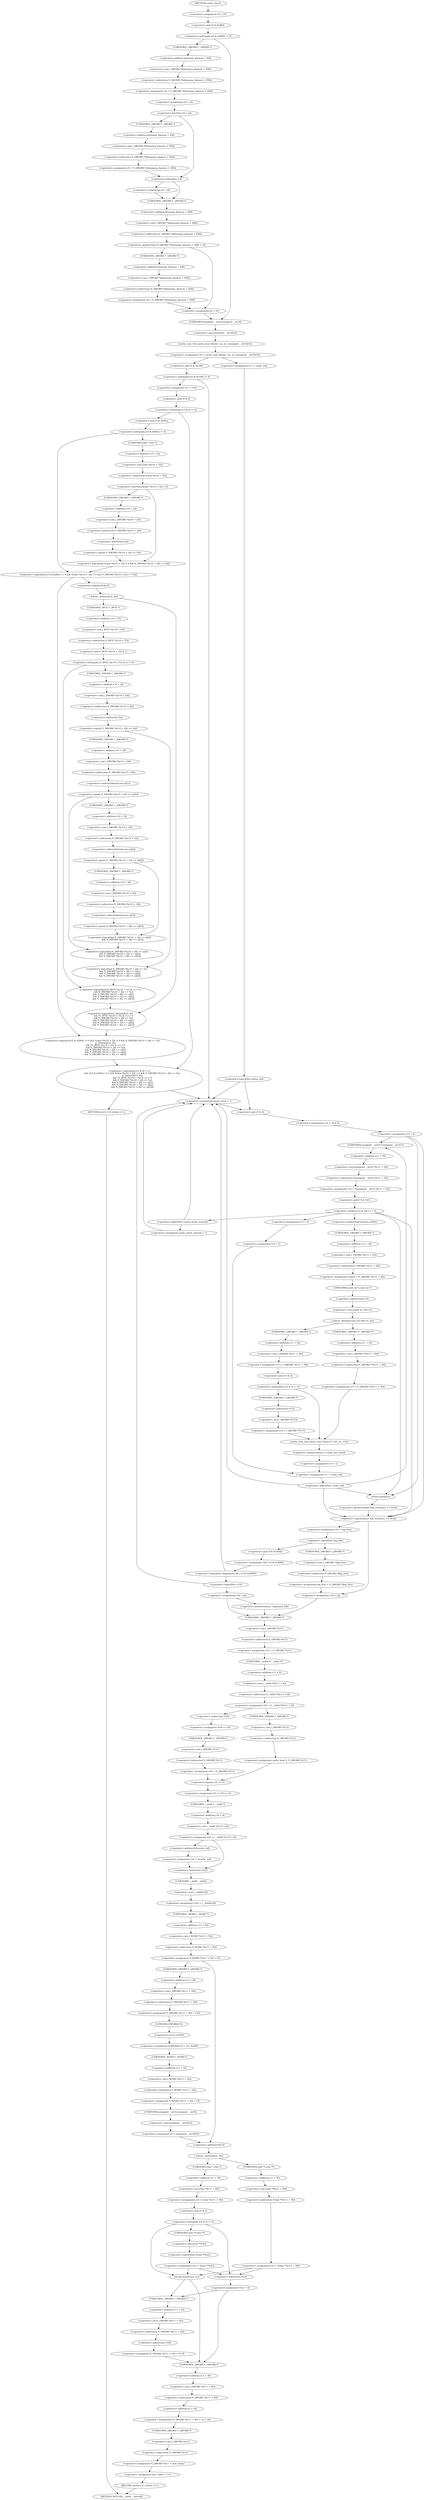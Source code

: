 digraph cache_insert {  
"1000142" [label = "(<operator>.assignment,v5 = a5)" ]
"1000146" [label = "(<operator>.notEquals,(a5 & 0x980) != 0)" ]
"1000147" [label = "(<operator>.and,a5 & 0x980)" ]
"1000152" [label = "(<operator>.assignment,v8 = *(_QWORD *)(dnsmasq_daemon + 456))" ]
"1000154" [label = "(<operator>.indirection,*(_QWORD *)(dnsmasq_daemon + 456))" ]
"1000155" [label = "(<operator>.cast,(_QWORD *)(dnsmasq_daemon + 456))" ]
"1000156" [label = "(UNKNOWN,_QWORD *,_QWORD *)" ]
"1000157" [label = "(<operator>.addition,dnsmasq_daemon + 456)" ]
"1000160" [label = "(<operator>.assignment,v9 = a4)" ]
"1000164" [label = "(<operator>.lessThan,v8 < a4)" ]
"1000167" [label = "(<operator>.assignment,v9 = *(_QWORD *)(dnsmasq_daemon + 456))" ]
"1000169" [label = "(<operator>.indirection,*(_QWORD *)(dnsmasq_daemon + 456))" ]
"1000170" [label = "(<operator>.cast,(_QWORD *)(dnsmasq_daemon + 456))" ]
"1000171" [label = "(UNKNOWN,_QWORD *,_QWORD *)" ]
"1000172" [label = "(<operator>.addition,dnsmasq_daemon + 456)" ]
"1000176" [label = "(<operator>.logicalNot,!v8)" ]
"1000178" [label = "(<operator>.assignment,v9 = a4)" ]
"1000182" [label = "(<operator>.greaterThan,*(_QWORD *)(dnsmasq_daemon + 448) > v9)" ]
"1000183" [label = "(<operator>.indirection,*(_QWORD *)(dnsmasq_daemon + 448))" ]
"1000184" [label = "(<operator>.cast,(_QWORD *)(dnsmasq_daemon + 448))" ]
"1000185" [label = "(UNKNOWN,_QWORD *,_QWORD *)" ]
"1000186" [label = "(<operator>.addition,dnsmasq_daemon + 448)" ]
"1000190" [label = "(<operator>.assignment,v9 = *(_QWORD *)(dnsmasq_daemon + 448))" ]
"1000192" [label = "(<operator>.indirection,*(_QWORD *)(dnsmasq_daemon + 448))" ]
"1000193" [label = "(<operator>.cast,(_QWORD *)(dnsmasq_daemon + 448))" ]
"1000194" [label = "(UNKNOWN,_QWORD *,_QWORD *)" ]
"1000195" [label = "(<operator>.addition,dnsmasq_daemon + 448)" ]
"1000198" [label = "(<operator>.assignment,a4 = v9)" ]
"1000204" [label = "(<operator>.assignment,v10 = cache_scan_free(a1, a2, a3, (unsigned __int16)v5))" ]
"1000206" [label = "(cache_scan_free,cache_scan_free(a1, a2, a3, (unsigned __int16)v5))" ]
"1000210" [label = "(<operator>.cast,(unsigned __int16)v5)" ]
"1000211" [label = "(UNKNOWN,unsigned __int16,unsigned __int16)" ]
"1000217" [label = "(<operator>.notEquals,(v5 & 0x180) != 0)" ]
"1000218" [label = "(<operator>.and,v5 & 0x180)" ]
"1000223" [label = "(<operator>.assignment,v11 = v10)" ]
"1000227" [label = "(<operator>.logicalAnd,(v5 & 8) != 0\n        && ((v5 & 0x80u) != 0 && *(char *)(v10 + 52) < 0 && *(_DWORD *)(v10 + 24) == *a2\n         || _bittest(&v5, 8u)\n         && (*(_BYTE *)(v10 + 53) & 1) != 0\n         && *(_DWORD *)(v10 + 24) == *a2\n         && *(_DWORD *)(v10 + 28) == a2[1]\n         && *(_DWORD *)(v10 + 32) == a2[2]\n         && *(_DWORD *)(v10 + 36) == a2[3]))" ]
"1000228" [label = "(<operator>.notEquals,(v5 & 8) != 0)" ]
"1000229" [label = "(<operator>.and,v5 & 8)" ]
"1000233" [label = "(<operator>.logicalOr,(v5 & 0x80u) != 0 && *(char *)(v10 + 52) < 0 && *(_DWORD *)(v10 + 24) == *a2\n         || _bittest(&v5, 8u)\n         && (*(_BYTE *)(v10 + 53) & 1) != 0\n         && *(_DWORD *)(v10 + 24) == *a2\n         && *(_DWORD *)(v10 + 28) == a2[1]\n         && *(_DWORD *)(v10 + 32) == a2[2]\n         && *(_DWORD *)(v10 + 36) == a2[3])" ]
"1000234" [label = "(<operator>.logicalAnd,(v5 & 0x80u) != 0 && *(char *)(v10 + 52) < 0 && *(_DWORD *)(v10 + 24) == *a2)" ]
"1000235" [label = "(<operator>.notEquals,(v5 & 0x80u) != 0)" ]
"1000236" [label = "(<operator>.and,v5 & 0x80u)" ]
"1000240" [label = "(<operator>.logicalAnd,*(char *)(v10 + 52) < 0 && *(_DWORD *)(v10 + 24) == *a2)" ]
"1000241" [label = "(<operator>.lessThan,*(char *)(v10 + 52) < 0)" ]
"1000242" [label = "(<operator>.indirection,*(char *)(v10 + 52))" ]
"1000243" [label = "(<operator>.cast,(char *)(v10 + 52))" ]
"1000244" [label = "(UNKNOWN,char *,char *)" ]
"1000245" [label = "(<operator>.addition,v10 + 52)" ]
"1000249" [label = "(<operator>.equals,*(_DWORD *)(v10 + 24) == *a2)" ]
"1000250" [label = "(<operator>.indirection,*(_DWORD *)(v10 + 24))" ]
"1000251" [label = "(<operator>.cast,(_DWORD *)(v10 + 24))" ]
"1000252" [label = "(UNKNOWN,_DWORD *,_DWORD *)" ]
"1000253" [label = "(<operator>.addition,v10 + 24)" ]
"1000256" [label = "(<operator>.indirection,*a2)" ]
"1000258" [label = "(<operator>.logicalAnd,_bittest(&v5, 8u)\n         && (*(_BYTE *)(v10 + 53) & 1) != 0\n         && *(_DWORD *)(v10 + 24) == *a2\n         && *(_DWORD *)(v10 + 28) == a2[1]\n         && *(_DWORD *)(v10 + 32) == a2[2]\n         && *(_DWORD *)(v10 + 36) == a2[3])" ]
"1000259" [label = "(_bittest,_bittest(&v5, 8u))" ]
"1000260" [label = "(<operator>.addressOf,&v5)" ]
"1000263" [label = "(<operator>.logicalAnd,(*(_BYTE *)(v10 + 53) & 1) != 0\n         && *(_DWORD *)(v10 + 24) == *a2\n         && *(_DWORD *)(v10 + 28) == a2[1]\n         && *(_DWORD *)(v10 + 32) == a2[2]\n         && *(_DWORD *)(v10 + 36) == a2[3])" ]
"1000264" [label = "(<operator>.notEquals,(*(_BYTE *)(v10 + 53) & 1) != 0)" ]
"1000265" [label = "(<operator>.and,*(_BYTE *)(v10 + 53) & 1)" ]
"1000266" [label = "(<operator>.indirection,*(_BYTE *)(v10 + 53))" ]
"1000267" [label = "(<operator>.cast,(_BYTE *)(v10 + 53))" ]
"1000268" [label = "(UNKNOWN,_BYTE *,_BYTE *)" ]
"1000269" [label = "(<operator>.addition,v10 + 53)" ]
"1000274" [label = "(<operator>.logicalAnd,*(_DWORD *)(v10 + 24) == *a2\n         && *(_DWORD *)(v10 + 28) == a2[1]\n         && *(_DWORD *)(v10 + 32) == a2[2]\n         && *(_DWORD *)(v10 + 36) == a2[3])" ]
"1000275" [label = "(<operator>.equals,*(_DWORD *)(v10 + 24) == *a2)" ]
"1000276" [label = "(<operator>.indirection,*(_DWORD *)(v10 + 24))" ]
"1000277" [label = "(<operator>.cast,(_DWORD *)(v10 + 24))" ]
"1000278" [label = "(UNKNOWN,_DWORD *,_DWORD *)" ]
"1000279" [label = "(<operator>.addition,v10 + 24)" ]
"1000282" [label = "(<operator>.indirection,*a2)" ]
"1000284" [label = "(<operator>.logicalAnd,*(_DWORD *)(v10 + 28) == a2[1]\n         && *(_DWORD *)(v10 + 32) == a2[2]\n         && *(_DWORD *)(v10 + 36) == a2[3])" ]
"1000285" [label = "(<operator>.equals,*(_DWORD *)(v10 + 28) == a2[1])" ]
"1000286" [label = "(<operator>.indirection,*(_DWORD *)(v10 + 28))" ]
"1000287" [label = "(<operator>.cast,(_DWORD *)(v10 + 28))" ]
"1000288" [label = "(UNKNOWN,_DWORD *,_DWORD *)" ]
"1000289" [label = "(<operator>.addition,v10 + 28)" ]
"1000292" [label = "(<operator>.indirectIndexAccess,a2[1])" ]
"1000295" [label = "(<operator>.logicalAnd,*(_DWORD *)(v10 + 32) == a2[2]\n         && *(_DWORD *)(v10 + 36) == a2[3])" ]
"1000296" [label = "(<operator>.equals,*(_DWORD *)(v10 + 32) == a2[2])" ]
"1000297" [label = "(<operator>.indirection,*(_DWORD *)(v10 + 32))" ]
"1000298" [label = "(<operator>.cast,(_DWORD *)(v10 + 32))" ]
"1000299" [label = "(UNKNOWN,_DWORD *,_DWORD *)" ]
"1000300" [label = "(<operator>.addition,v10 + 32)" ]
"1000303" [label = "(<operator>.indirectIndexAccess,a2[2])" ]
"1000306" [label = "(<operator>.equals,*(_DWORD *)(v10 + 36) == a2[3])" ]
"1000307" [label = "(<operator>.indirection,*(_DWORD *)(v10 + 36))" ]
"1000308" [label = "(<operator>.cast,(_DWORD *)(v10 + 36))" ]
"1000309" [label = "(UNKNOWN,_DWORD *,_DWORD *)" ]
"1000310" [label = "(<operator>.addition,v10 + 36)" ]
"1000313" [label = "(<operator>.indirectIndexAccess,a2[3])" ]
"1000317" [label = "(RETURN,return v11;,return v11;)" ]
"1000320" [label = "(<operator>.assignment,v11 = cache_tail)" ]
"1000324" [label = "(<operator>.logicalNot,!cache_tail)" ]
"1000328" [label = "(<operator>.assignment,insert_error = 1)" ]
"1000332" [label = "(<operator>.assignment,v12 = v5 & 4)" ]
"1000334" [label = "(<operator>.and,v5 & 4)" ]
"1000337" [label = "(<operator>.assignment,v13 = 0)" ]
"1000343" [label = "(<operator>.assignment,v14 = *(unsigned __int16 *)(v11 + 52))" ]
"1000345" [label = "(<operator>.indirection,*(unsigned __int16 *)(v11 + 52))" ]
"1000346" [label = "(<operator>.cast,(unsigned __int16 *)(v11 + 52))" ]
"1000347" [label = "(UNKNOWN,unsigned __int16 *,unsigned __int16 *)" ]
"1000348" [label = "(<operator>.addition,v11 + 52)" ]
"1000352" [label = "(<operator>.equals,(v14 & 0xC) == 0)" ]
"1000353" [label = "(<operator>.and,v14 & 0xC)" ]
"1000362" [label = "(<operator>.logicalNot,!cache_insert_warned)" ]
"1000365" [label = "(<operator>.assignment,cache_insert_warned = 1)" ]
"1000372" [label = "(<operator>.assignment,v25[0] = *(_OWORD *)(v11 + 24))" ]
"1000373" [label = "(<operator>.indirectIndexAccess,v25[0])" ]
"1000376" [label = "(<operator>.indirection,*(_OWORD *)(v11 + 24))" ]
"1000377" [label = "(<operator>.cast,(_OWORD *)(v11 + 24))" ]
"1000378" [label = "(UNKNOWN,_OWORD *,_OWORD *)" ]
"1000379" [label = "(<operator>.addition,v11 + 24)" ]
"1000383" [label = "(_bittest,_bittest((const int *)&v14, 9u))" ]
"1000384" [label = "(<operator>.cast,(const int *)&v14)" ]
"1000385" [label = "(UNKNOWN,const int *,const int *)" ]
"1000386" [label = "(<operator>.addressOf,&v14)" ]
"1000390" [label = "(<operator>.assignment,v15 = *(_QWORD **)(v11 + 56))" ]
"1000392" [label = "(<operator>.indirection,*(_QWORD **)(v11 + 56))" ]
"1000393" [label = "(<operator>.cast,(_QWORD **)(v11 + 56))" ]
"1000394" [label = "(UNKNOWN,_QWORD **,_QWORD **)" ]
"1000395" [label = "(<operator>.addition,v11 + 56)" ]
"1000400" [label = "(<operator>.assignment,v15 = (_QWORD *)(v11 + 56))" ]
"1000402" [label = "(<operator>.cast,(_QWORD *)(v11 + 56))" ]
"1000403" [label = "(UNKNOWN,_QWORD *,_QWORD *)" ]
"1000404" [label = "(<operator>.addition,v11 + 56)" ]
"1000408" [label = "(<operator>.notEquals,(v14 & 2) != 0)" ]
"1000409" [label = "(<operator>.and,v14 & 2)" ]
"1000413" [label = "(<operator>.assignment,v15 = (_QWORD *)*v15)" ]
"1000415" [label = "(<operator>.cast,(_QWORD *)*v15)" ]
"1000416" [label = "(UNKNOWN,_QWORD *,_QWORD *)" ]
"1000417" [label = "(<operator>.indirection,*v15)" ]
"1000419" [label = "(cache_scan_free,cache_scan_free(v15, v25, a3, v14))" ]
"1000424" [label = "(<operator>.preIncrement,++cache_live_freed)" ]
"1000426" [label = "(<operator>.assignment,v13 = 1)" ]
"1000431" [label = "(<operator>.assignment,v13 = 0)" ]
"1000434" [label = "(<operator>.assignment,v12 = 1)" ]
"1000437" [label = "(<operator>.assignment,v11 = cache_tail)" ]
"1000441" [label = "(<operator>.logicalNot,!cache_tail)" ]
"1000445" [label = "(<operator>.logicalAnd,a1 && strlen(a1) >= 0x32)" ]
"1000447" [label = "(<operator>.greaterEqualsThan,strlen(a1) >= 0x32)" ]
"1000448" [label = "(strlen,strlen(a1))" ]
"1000452" [label = "(<operator>.assignment,v16 = big_free)" ]
"1000456" [label = "(<operator>.logicalNot,!big_free)" ]
"1000460" [label = "(<operator>.logicalNot,!(bignames_left | v5 & 0x5000))" ]
"1000461" [label = "(<operator>.or,bignames_left | v5 & 0x5000)" ]
"1000463" [label = "(<operator>.and,v5 & 0x5000)" ]
"1000468" [label = "(<operator>.logicalNot,!v16)" ]
"1000471" [label = "(<operator>.assignment,v18 = a2)" ]
"1000476" [label = "(<operator>.preDecrement,--bignames_left)" ]
"1000479" [label = "(<operator>.assignment,big_free = *(_QWORD *)big_free)" ]
"1000481" [label = "(<operator>.indirection,*(_QWORD *)big_free)" ]
"1000482" [label = "(<operator>.cast,(_QWORD *)big_free)" ]
"1000483" [label = "(UNKNOWN,_QWORD *,_QWORD *)" ]
"1000488" [label = "(<operator>.assignment,v18 = a2)" ]
"1000492" [label = "(<operator>.assignment,v19 = *(_QWORD *)v11)" ]
"1000494" [label = "(<operator>.indirection,*(_QWORD *)v11)" ]
"1000495" [label = "(<operator>.cast,(_QWORD *)v11)" ]
"1000496" [label = "(UNKNOWN,_QWORD *,_QWORD *)" ]
"1000498" [label = "(<operator>.assignment,v20 = *(__int64 **)(v11 + 8))" ]
"1000500" [label = "(<operator>.indirection,*(__int64 **)(v11 + 8))" ]
"1000501" [label = "(<operator>.cast,(__int64 **)(v11 + 8))" ]
"1000502" [label = "(UNKNOWN,__int64 **,__int64 **)" ]
"1000503" [label = "(<operator>.addition,v11 + 8)" ]
"1000509" [label = "(<operator>.assignment,*v20 = v19)" ]
"1000510" [label = "(<operator>.indirection,*v20)" ]
"1000513" [label = "(<operator>.assignment,v19 = *(_QWORD *)v11)" ]
"1000515" [label = "(<operator>.indirection,*(_QWORD *)v11)" ]
"1000516" [label = "(<operator>.cast,(_QWORD *)v11)" ]
"1000517" [label = "(UNKNOWN,_QWORD *,_QWORD *)" ]
"1000521" [label = "(<operator>.assignment,cache_head = *(_QWORD *)v11)" ]
"1000523" [label = "(<operator>.indirection,*(_QWORD *)v11)" ]
"1000524" [label = "(<operator>.cast,(_QWORD *)v11)" ]
"1000525" [label = "(UNKNOWN,_QWORD *,_QWORD *)" ]
"1000527" [label = "(<operator>.assignment,v21 = v19 == 0)" ]
"1000529" [label = "(<operator>.equals,v19 == 0)" ]
"1000532" [label = "(<operator>.assignment,v22 = (__int64 *)(v19 + 8))" ]
"1000534" [label = "(<operator>.cast,(__int64 *)(v19 + 8))" ]
"1000535" [label = "(UNKNOWN,__int64 *,__int64 *)" ]
"1000536" [label = "(<operator>.addition,v19 + 8)" ]
"1000541" [label = "(<operator>.assignment,v22 = &cache_tail)" ]
"1000543" [label = "(<operator>.addressOf,&cache_tail)" ]
"1000545" [label = "(<operator>.assignment,*v22 = (__int64)v20)" ]
"1000546" [label = "(<operator>.indirection,*v22)" ]
"1000548" [label = "(<operator>.cast,(__int64)v20)" ]
"1000549" [label = "(UNKNOWN,__int64,__int64)" ]
"1000551" [label = "(<operator>.assignment,*(_WORD *)(v11 + 52) = v5)" ]
"1000552" [label = "(<operator>.indirection,*(_WORD *)(v11 + 52))" ]
"1000553" [label = "(<operator>.cast,(_WORD *)(v11 + 52))" ]
"1000554" [label = "(UNKNOWN,_WORD *,_WORD *)" ]
"1000555" [label = "(<operator>.addition,v11 + 52)" ]
"1000562" [label = "(<operator>.assignment,*(_QWORD *)(v11 + 56) = v16)" ]
"1000563" [label = "(<operator>.indirection,*(_QWORD *)(v11 + 56))" ]
"1000564" [label = "(<operator>.cast,(_QWORD *)(v11 + 56))" ]
"1000565" [label = "(UNKNOWN,_QWORD *,_QWORD *)" ]
"1000566" [label = "(<operator>.addition,v11 + 56)" ]
"1000570" [label = "(<operator>.assignment,LOWORD(v5) = v5 | 0x200)" ]
"1000571" [label = "(LOWORD,LOWORD(v5))" ]
"1000573" [label = "(<operator>.or,v5 | 0x200)" ]
"1000576" [label = "(<operator>.assignment,*(_WORD *)(v11 + 52) = v5)" ]
"1000577" [label = "(<operator>.indirection,*(_WORD *)(v11 + 52))" ]
"1000578" [label = "(<operator>.cast,(_WORD *)(v11 + 52))" ]
"1000579" [label = "(UNKNOWN,_WORD *,_WORD *)" ]
"1000580" [label = "(<operator>.addition,v11 + 52)" ]
"1000584" [label = "(<operator>.assignment,v5 = (unsigned __int16)v5)" ]
"1000586" [label = "(<operator>.cast,(unsigned __int16)v5)" ]
"1000587" [label = "(UNKNOWN,unsigned __int16,unsigned __int16)" ]
"1000590" [label = "(_bittest,_bittest(&v5, 9u))" ]
"1000591" [label = "(<operator>.addressOf,&v5)" ]
"1000595" [label = "(<operator>.assignment,v23 = *(char **)(v11 + 56))" ]
"1000597" [label = "(<operator>.indirection,*(char **)(v11 + 56))" ]
"1000598" [label = "(<operator>.cast,(char **)(v11 + 56))" ]
"1000599" [label = "(UNKNOWN,char **,char **)" ]
"1000600" [label = "(<operator>.addition,v11 + 56)" ]
"1000605" [label = "(<operator>.assignment,v23 = (char *)(v11 + 56))" ]
"1000607" [label = "(<operator>.cast,(char *)(v11 + 56))" ]
"1000608" [label = "(UNKNOWN,char *,char *)" ]
"1000609" [label = "(<operator>.addition,v11 + 56)" ]
"1000613" [label = "(<operator>.notEquals,(v5 & 2) != 0)" ]
"1000614" [label = "(<operator>.and,v5 & 2)" ]
"1000618" [label = "(<operator>.assignment,v23 = *(char **)v23)" ]
"1000620" [label = "(<operator>.indirection,*(char **)v23)" ]
"1000621" [label = "(<operator>.cast,(char **)v23)" ]
"1000622" [label = "(UNKNOWN,char **,char **)" ]
"1000626" [label = "(strcpy,strcpy(v23, a1))" ]
"1000630" [label = "(<operator>.assignment,*v23 = 0)" ]
"1000631" [label = "(<operator>.indirection,*v23)" ]
"1000636" [label = "(<operator>.assignment,*(_OWORD *)(v11 + 24) = *v18)" ]
"1000637" [label = "(<operator>.indirection,*(_OWORD *)(v11 + 24))" ]
"1000638" [label = "(<operator>.cast,(_OWORD *)(v11 + 24))" ]
"1000639" [label = "(UNKNOWN,_OWORD *,_OWORD *)" ]
"1000640" [label = "(<operator>.addition,v11 + 24)" ]
"1000643" [label = "(<operator>.indirection,*v18)" ]
"1000645" [label = "(<operator>.assignment,*(_QWORD *)(v11 + 40) = a3 + a4)" ]
"1000646" [label = "(<operator>.indirection,*(_QWORD *)(v11 + 40))" ]
"1000647" [label = "(<operator>.cast,(_QWORD *)(v11 + 40))" ]
"1000648" [label = "(UNKNOWN,_QWORD *,_QWORD *)" ]
"1000649" [label = "(<operator>.addition,v11 + 40)" ]
"1000652" [label = "(<operator>.addition,a3 + a4)" ]
"1000655" [label = "(<operator>.assignment,*(_QWORD *)v11 = new_chain)" ]
"1000656" [label = "(<operator>.indirection,*(_QWORD *)v11)" ]
"1000657" [label = "(<operator>.cast,(_QWORD *)v11)" ]
"1000658" [label = "(UNKNOWN,_QWORD *,_QWORD *)" ]
"1000661" [label = "(<operator>.assignment,new_chain = v11)" ]
"1000664" [label = "(RETURN,return v11;,return v11;)" ]
"1000118" [label = "(METHOD,cache_insert)" ]
"1000666" [label = "(METHOD_RETURN,__int64 __fastcall)" ]
  "1000142" -> "1000147" 
  "1000146" -> "1000156" 
  "1000146" -> "1000211" 
  "1000147" -> "1000146" 
  "1000152" -> "1000160" 
  "1000154" -> "1000152" 
  "1000155" -> "1000154" 
  "1000156" -> "1000157" 
  "1000157" -> "1000155" 
  "1000160" -> "1000164" 
  "1000164" -> "1000171" 
  "1000164" -> "1000176" 
  "1000167" -> "1000176" 
  "1000169" -> "1000167" 
  "1000170" -> "1000169" 
  "1000171" -> "1000172" 
  "1000172" -> "1000170" 
  "1000176" -> "1000185" 
  "1000176" -> "1000178" 
  "1000178" -> "1000185" 
  "1000182" -> "1000194" 
  "1000182" -> "1000198" 
  "1000183" -> "1000182" 
  "1000184" -> "1000183" 
  "1000185" -> "1000186" 
  "1000186" -> "1000184" 
  "1000190" -> "1000198" 
  "1000192" -> "1000190" 
  "1000193" -> "1000192" 
  "1000194" -> "1000195" 
  "1000195" -> "1000193" 
  "1000198" -> "1000211" 
  "1000204" -> "1000218" 
  "1000204" -> "1000320" 
  "1000206" -> "1000204" 
  "1000210" -> "1000206" 
  "1000211" -> "1000210" 
  "1000217" -> "1000223" 
  "1000217" -> "1000328" 
  "1000218" -> "1000217" 
  "1000223" -> "1000229" 
  "1000227" -> "1000317" 
  "1000227" -> "1000328" 
  "1000228" -> "1000227" 
  "1000228" -> "1000236" 
  "1000229" -> "1000228" 
  "1000233" -> "1000227" 
  "1000234" -> "1000233" 
  "1000234" -> "1000260" 
  "1000235" -> "1000244" 
  "1000235" -> "1000234" 
  "1000236" -> "1000235" 
  "1000240" -> "1000234" 
  "1000241" -> "1000252" 
  "1000241" -> "1000240" 
  "1000242" -> "1000241" 
  "1000243" -> "1000242" 
  "1000244" -> "1000245" 
  "1000245" -> "1000243" 
  "1000249" -> "1000240" 
  "1000250" -> "1000256" 
  "1000251" -> "1000250" 
  "1000252" -> "1000253" 
  "1000253" -> "1000251" 
  "1000256" -> "1000249" 
  "1000258" -> "1000233" 
  "1000259" -> "1000268" 
  "1000259" -> "1000258" 
  "1000260" -> "1000259" 
  "1000263" -> "1000258" 
  "1000264" -> "1000278" 
  "1000264" -> "1000263" 
  "1000265" -> "1000264" 
  "1000266" -> "1000265" 
  "1000267" -> "1000266" 
  "1000268" -> "1000269" 
  "1000269" -> "1000267" 
  "1000274" -> "1000263" 
  "1000275" -> "1000288" 
  "1000275" -> "1000274" 
  "1000276" -> "1000282" 
  "1000277" -> "1000276" 
  "1000278" -> "1000279" 
  "1000279" -> "1000277" 
  "1000282" -> "1000275" 
  "1000284" -> "1000274" 
  "1000285" -> "1000299" 
  "1000285" -> "1000284" 
  "1000286" -> "1000292" 
  "1000287" -> "1000286" 
  "1000288" -> "1000289" 
  "1000289" -> "1000287" 
  "1000292" -> "1000285" 
  "1000295" -> "1000284" 
  "1000296" -> "1000309" 
  "1000296" -> "1000295" 
  "1000297" -> "1000303" 
  "1000298" -> "1000297" 
  "1000299" -> "1000300" 
  "1000300" -> "1000298" 
  "1000303" -> "1000296" 
  "1000306" -> "1000295" 
  "1000307" -> "1000313" 
  "1000308" -> "1000307" 
  "1000309" -> "1000310" 
  "1000310" -> "1000308" 
  "1000313" -> "1000306" 
  "1000317" -> "1000666" 
  "1000320" -> "1000324" 
  "1000324" -> "1000328" 
  "1000324" -> "1000334" 
  "1000328" -> "1000334" 
  "1000332" -> "1000337" 
  "1000334" -> "1000332" 
  "1000337" -> "1000347" 
  "1000337" -> "1000445" 
  "1000337" -> "1000448" 
  "1000343" -> "1000353" 
  "1000345" -> "1000343" 
  "1000346" -> "1000345" 
  "1000347" -> "1000348" 
  "1000348" -> "1000346" 
  "1000352" -> "1000445" 
  "1000352" -> "1000448" 
  "1000352" -> "1000362" 
  "1000352" -> "1000373" 
  "1000352" -> "1000431" 
  "1000353" -> "1000352" 
  "1000362" -> "1000365" 
  "1000362" -> "1000328" 
  "1000365" -> "1000328" 
  "1000372" -> "1000385" 
  "1000373" -> "1000378" 
  "1000376" -> "1000372" 
  "1000377" -> "1000376" 
  "1000378" -> "1000379" 
  "1000379" -> "1000377" 
  "1000383" -> "1000394" 
  "1000383" -> "1000403" 
  "1000384" -> "1000383" 
  "1000385" -> "1000386" 
  "1000386" -> "1000384" 
  "1000390" -> "1000419" 
  "1000392" -> "1000390" 
  "1000393" -> "1000392" 
  "1000394" -> "1000395" 
  "1000395" -> "1000393" 
  "1000400" -> "1000409" 
  "1000402" -> "1000400" 
  "1000403" -> "1000404" 
  "1000404" -> "1000402" 
  "1000408" -> "1000416" 
  "1000408" -> "1000419" 
  "1000409" -> "1000408" 
  "1000413" -> "1000419" 
  "1000415" -> "1000413" 
  "1000416" -> "1000417" 
  "1000417" -> "1000415" 
  "1000419" -> "1000424" 
  "1000424" -> "1000426" 
  "1000426" -> "1000437" 
  "1000431" -> "1000434" 
  "1000434" -> "1000437" 
  "1000437" -> "1000441" 
  "1000441" -> "1000347" 
  "1000441" -> "1000445" 
  "1000441" -> "1000448" 
  "1000441" -> "1000328" 
  "1000445" -> "1000452" 
  "1000445" -> "1000488" 
  "1000447" -> "1000445" 
  "1000448" -> "1000447" 
  "1000452" -> "1000456" 
  "1000456" -> "1000463" 
  "1000456" -> "1000483" 
  "1000460" -> "1000328" 
  "1000460" -> "1000468" 
  "1000461" -> "1000460" 
  "1000463" -> "1000461" 
  "1000468" -> "1000328" 
  "1000468" -> "1000471" 
  "1000471" -> "1000476" 
  "1000471" -> "1000496" 
  "1000476" -> "1000496" 
  "1000479" -> "1000488" 
  "1000481" -> "1000479" 
  "1000482" -> "1000481" 
  "1000483" -> "1000482" 
  "1000488" -> "1000496" 
  "1000492" -> "1000502" 
  "1000494" -> "1000492" 
  "1000495" -> "1000494" 
  "1000496" -> "1000495" 
  "1000498" -> "1000510" 
  "1000498" -> "1000525" 
  "1000500" -> "1000498" 
  "1000501" -> "1000500" 
  "1000502" -> "1000503" 
  "1000503" -> "1000501" 
  "1000509" -> "1000517" 
  "1000510" -> "1000509" 
  "1000513" -> "1000529" 
  "1000515" -> "1000513" 
  "1000516" -> "1000515" 
  "1000517" -> "1000516" 
  "1000521" -> "1000529" 
  "1000523" -> "1000521" 
  "1000524" -> "1000523" 
  "1000525" -> "1000524" 
  "1000527" -> "1000535" 
  "1000529" -> "1000527" 
  "1000532" -> "1000543" 
  "1000532" -> "1000546" 
  "1000534" -> "1000532" 
  "1000535" -> "1000536" 
  "1000536" -> "1000534" 
  "1000541" -> "1000546" 
  "1000543" -> "1000541" 
  "1000545" -> "1000554" 
  "1000546" -> "1000549" 
  "1000548" -> "1000545" 
  "1000549" -> "1000548" 
  "1000551" -> "1000565" 
  "1000551" -> "1000591" 
  "1000552" -> "1000551" 
  "1000553" -> "1000552" 
  "1000554" -> "1000555" 
  "1000555" -> "1000553" 
  "1000562" -> "1000571" 
  "1000563" -> "1000562" 
  "1000564" -> "1000563" 
  "1000565" -> "1000566" 
  "1000566" -> "1000564" 
  "1000570" -> "1000579" 
  "1000571" -> "1000573" 
  "1000573" -> "1000570" 
  "1000576" -> "1000587" 
  "1000577" -> "1000576" 
  "1000578" -> "1000577" 
  "1000579" -> "1000580" 
  "1000580" -> "1000578" 
  "1000584" -> "1000591" 
  "1000586" -> "1000584" 
  "1000587" -> "1000586" 
  "1000590" -> "1000599" 
  "1000590" -> "1000608" 
  "1000591" -> "1000590" 
  "1000595" -> "1000626" 
  "1000595" -> "1000631" 
  "1000597" -> "1000595" 
  "1000598" -> "1000597" 
  "1000599" -> "1000600" 
  "1000600" -> "1000598" 
  "1000605" -> "1000614" 
  "1000607" -> "1000605" 
  "1000608" -> "1000609" 
  "1000609" -> "1000607" 
  "1000613" -> "1000622" 
  "1000613" -> "1000626" 
  "1000613" -> "1000631" 
  "1000614" -> "1000613" 
  "1000618" -> "1000626" 
  "1000618" -> "1000631" 
  "1000620" -> "1000618" 
  "1000621" -> "1000620" 
  "1000622" -> "1000621" 
  "1000626" -> "1000639" 
  "1000626" -> "1000648" 
  "1000630" -> "1000639" 
  "1000630" -> "1000648" 
  "1000631" -> "1000630" 
  "1000636" -> "1000648" 
  "1000637" -> "1000643" 
  "1000638" -> "1000637" 
  "1000639" -> "1000640" 
  "1000640" -> "1000638" 
  "1000643" -> "1000636" 
  "1000645" -> "1000658" 
  "1000646" -> "1000652" 
  "1000647" -> "1000646" 
  "1000648" -> "1000649" 
  "1000649" -> "1000647" 
  "1000652" -> "1000645" 
  "1000655" -> "1000661" 
  "1000656" -> "1000655" 
  "1000657" -> "1000656" 
  "1000658" -> "1000657" 
  "1000661" -> "1000664" 
  "1000664" -> "1000666" 
  "1000118" -> "1000142" 
}
